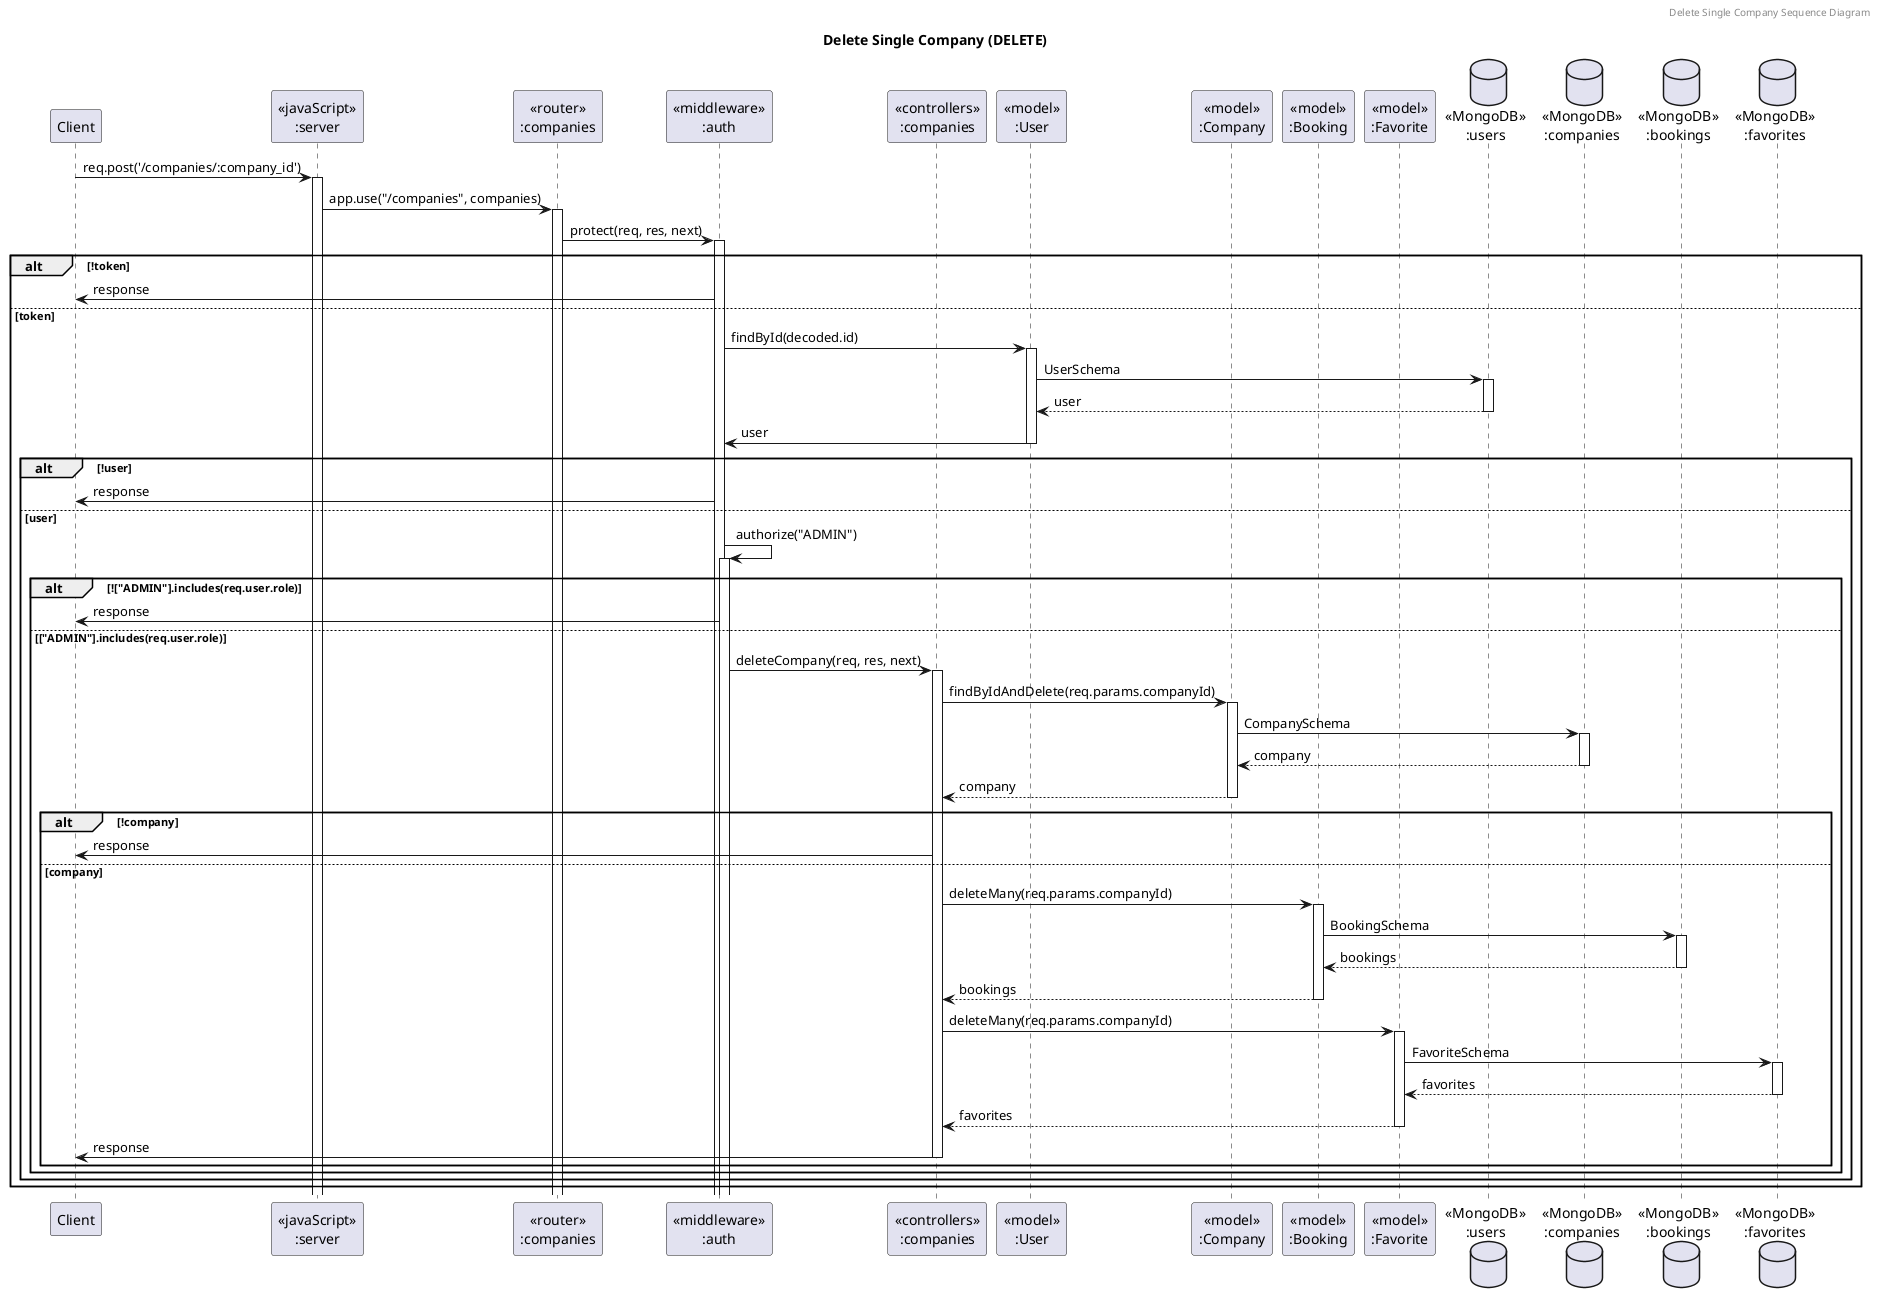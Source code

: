 @startuml Delete Single Company (DELETE)

header Delete Single Company Sequence Diagram
title "Delete Single Company (DELETE)"

participant "Client" as client
participant "<<javaScript>>\n:server" as server
participant "<<router>>\n:companies" as routerCompanies
participant "<<middleware>>\n:auth" as authMiddleware
participant "<<controllers>>\n:companies" as controllersCompanies
participant "<<model>>\n:User" as modelUser
participant "<<model>>\n:Company" as modelCompanies
participant "<<model>>\n:Booking" as modelBookings
participant "<<model>>\n:Favorite" as modelFavorites
database "<<MongoDB>>\n:users" as UsersDatabase
database "<<MongoDB>>\n:companies" as CompaniesDatabase
database "<<MongoDB>>\n:bookings" as BookingsDatabase
database "<<MongoDB>>\n:favorites" as FavoritesDatabase

client -> server ++:req.post('/companies/:company_id')
server -> routerCompanies ++:app.use("/companies", companies)
routerCompanies -> authMiddleware ++:protect(req, res, next)
alt !token 
    authMiddleware -> client :response
else token
    authMiddleware -> modelUser ++:findById(decoded.id)
    modelUser -> UsersDatabase ++: UserSchema
    UsersDatabase --> modelUser --: user
    modelUser -> authMiddleware --: user
    alt !user
        authMiddleware -> client :response
    else user
        authMiddleware -> authMiddleware ++:authorize("ADMIN")
        alt !["ADMIN"].includes(req.user.role)
            authMiddleware -> client :response
        else ["ADMIN"].includes(req.user.role)
            authMiddleware -> controllersCompanies ++:deleteCompany(req, res, next)
            controllersCompanies -> modelCompanies ++:findByIdAndDelete(req.params.companyId)
            modelCompanies -> CompaniesDatabase ++: CompanySchema
            CompaniesDatabase --> modelCompanies --: company
            controllersCompanies <-- modelCompanies --: company
            alt !company
                controllersCompanies -> client : response
            else company
                controllersCompanies -> modelBookings ++:deleteMany(req.params.companyId)
                modelBookings -> BookingsDatabase ++: BookingSchema
                BookingsDatabase --> modelBookings --: bookings
                controllersCompanies <-- modelBookings --: bookings
                controllersCompanies -> modelFavorites ++:deleteMany(req.params.companyId)
                modelFavorites -> FavoritesDatabase ++: FavoriteSchema
                FavoritesDatabase --> modelFavorites --: favorites
                controllersCompanies <-- modelFavorites --: favorites
                controllersCompanies -> client --: response
            end
        end
    end
end

@enduml